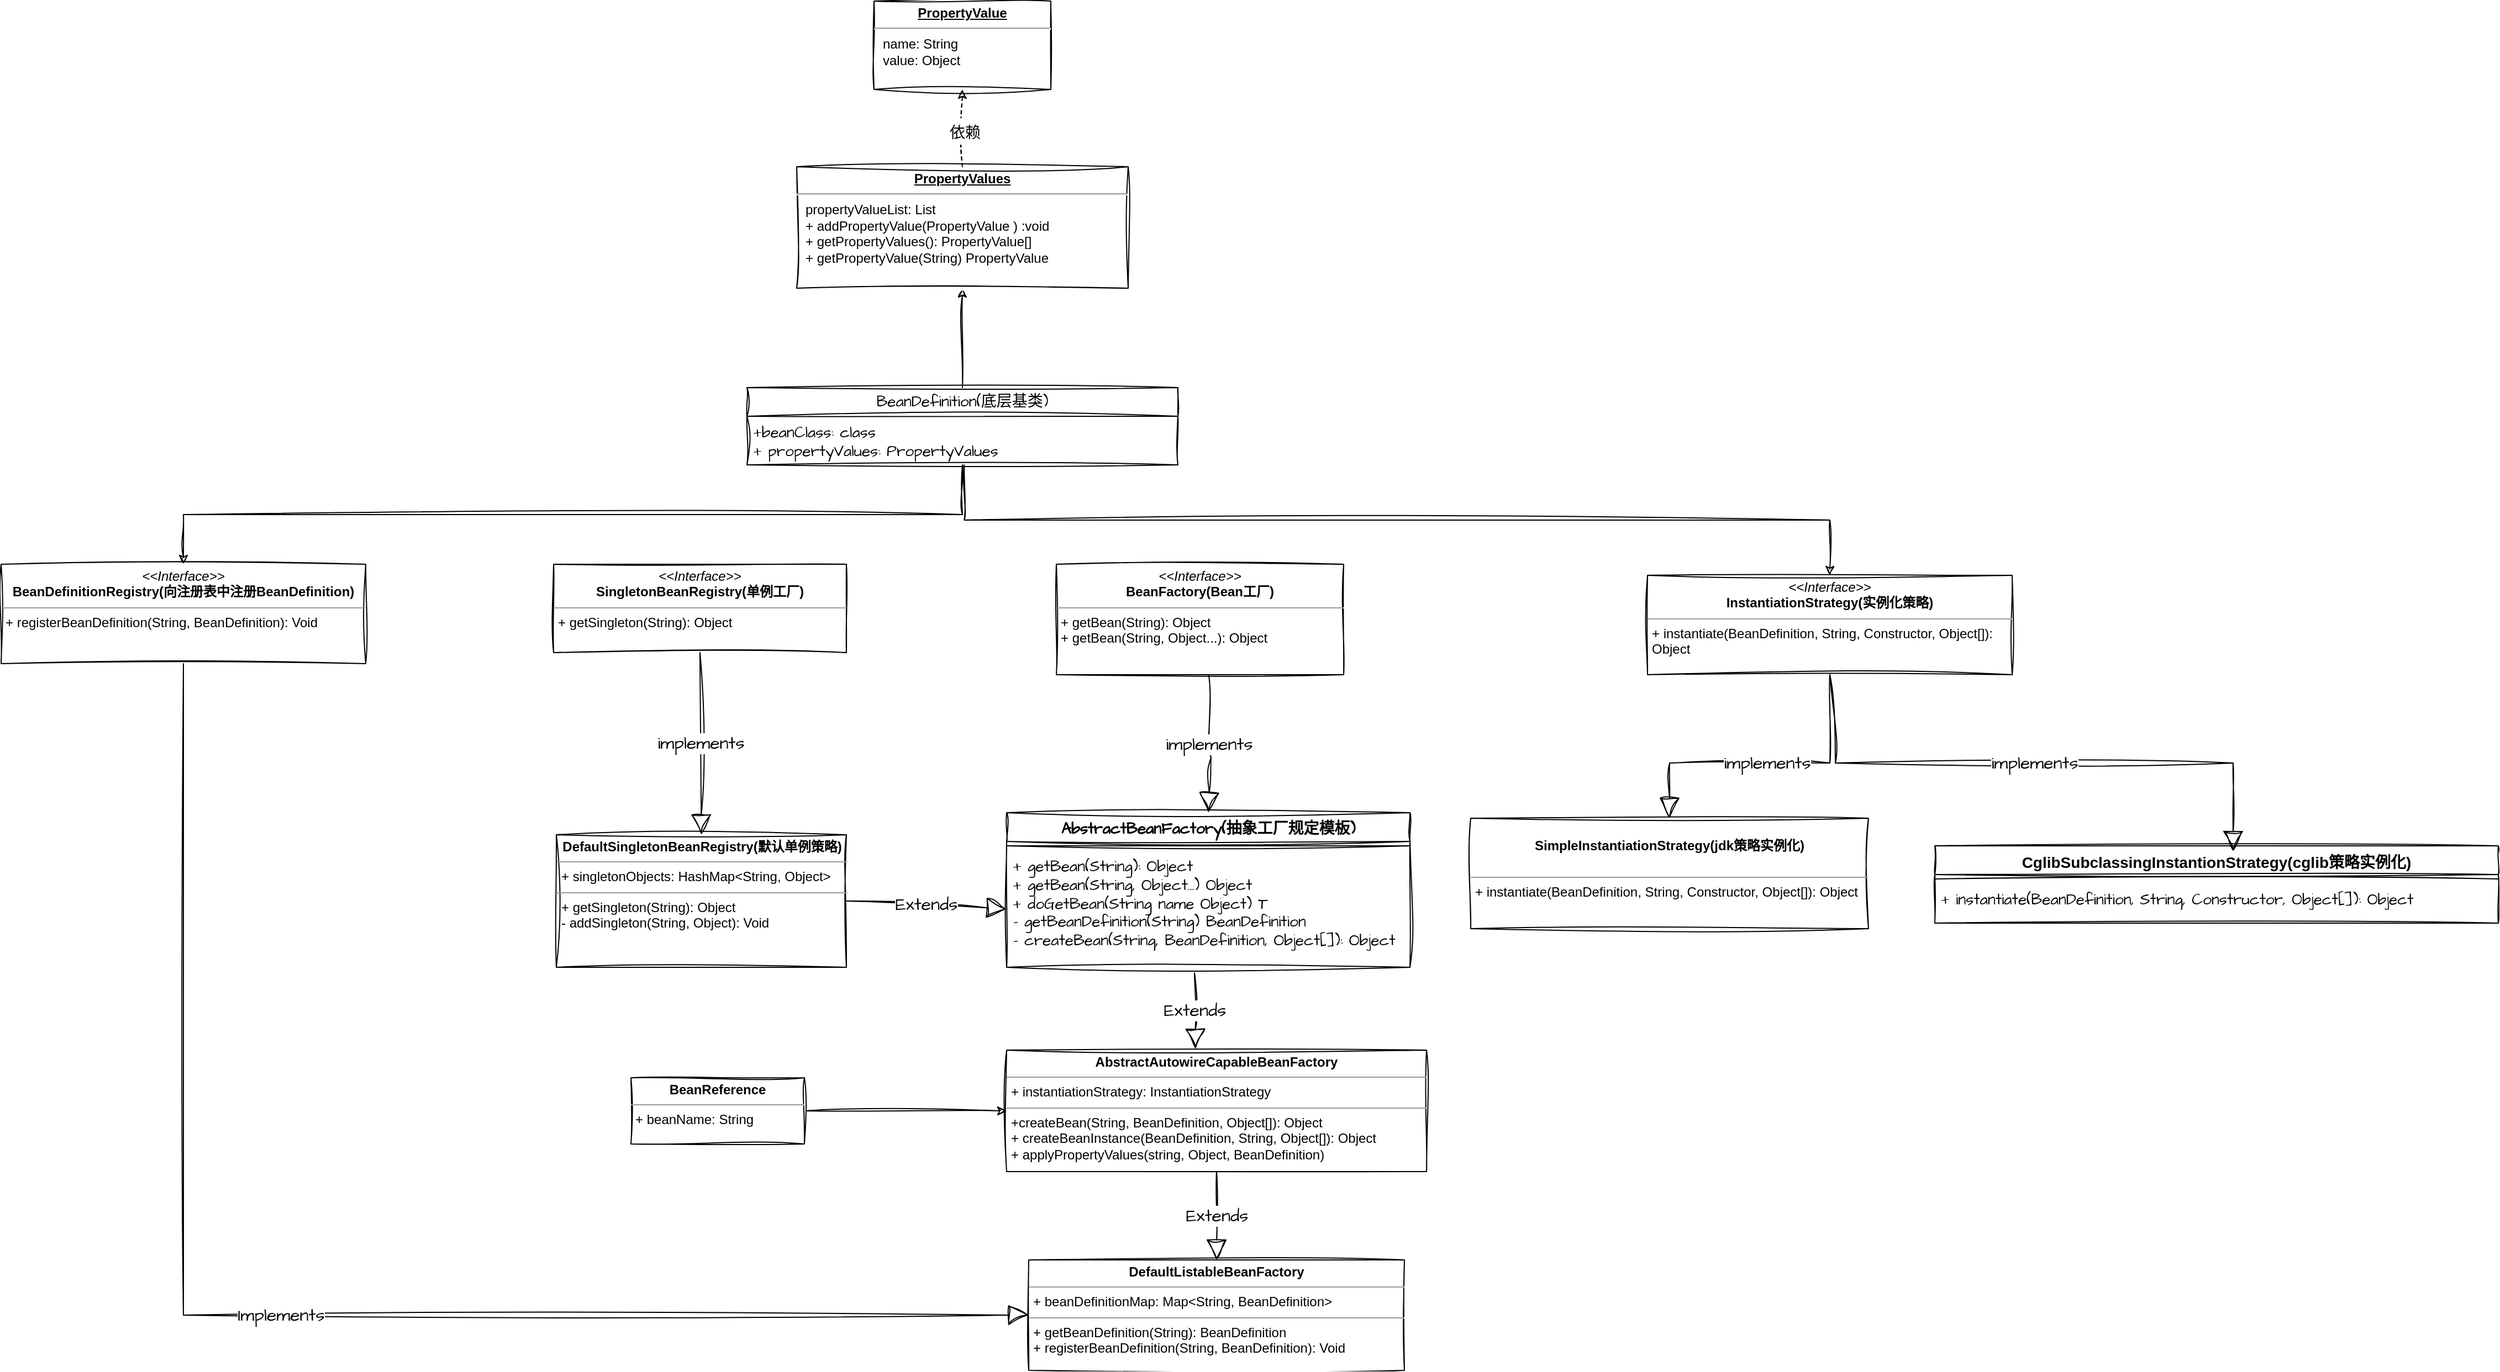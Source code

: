 <mxfile version="22.1.2" type="device">
  <diagram name="第 1 页" id="NsLWusmWiOW7Hp4eCmom">
    <mxGraphModel dx="1026" dy="1839" grid="1" gridSize="10" guides="1" tooltips="1" connect="1" arrows="1" fold="1" page="1" pageScale="1" pageWidth="827" pageHeight="1169" math="0" shadow="0">
      <root>
        <mxCell id="0" />
        <mxCell id="1" parent="0" />
        <mxCell id="tUPstuCUPOMI86zpNg3--26" style="edgeStyle=orthogonalEdgeStyle;rounded=0;sketch=1;hachureGap=4;jiggle=2;curveFitting=1;orthogonalLoop=1;jettySize=auto;html=1;exitX=0.5;exitY=1;exitDx=0;exitDy=0;fontFamily=Architects Daughter;fontSource=https%3A%2F%2Ffonts.googleapis.com%2Fcss%3Ffamily%3DArchitects%2BDaughter;fontSize=16;" edge="1" parent="1" source="tUPstuCUPOMI86zpNg3--1" target="tUPstuCUPOMI86zpNg3--11">
          <mxGeometry relative="1" as="geometry" />
        </mxCell>
        <mxCell id="tUPstuCUPOMI86zpNg3--28" style="edgeStyle=orthogonalEdgeStyle;rounded=0;sketch=1;hachureGap=4;jiggle=2;curveFitting=1;orthogonalLoop=1;jettySize=auto;html=1;fontFamily=Architects Daughter;fontSource=https%3A%2F%2Ffonts.googleapis.com%2Fcss%3Ffamily%3DArchitects%2BDaughter;fontSize=16;exitX=0.504;exitY=1;exitDx=0;exitDy=0;exitPerimeter=0;" edge="1" parent="1" source="tUPstuCUPOMI86zpNg3--2" target="tUPstuCUPOMI86zpNg3--12">
          <mxGeometry relative="1" as="geometry" />
        </mxCell>
        <mxCell id="tUPstuCUPOMI86zpNg3--51" value="" style="edgeStyle=orthogonalEdgeStyle;rounded=0;sketch=1;hachureGap=4;jiggle=2;curveFitting=1;orthogonalLoop=1;jettySize=auto;html=1;fontFamily=Architects Daughter;fontSource=https%3A%2F%2Ffonts.googleapis.com%2Fcss%3Ffamily%3DArchitects%2BDaughter;fontSize=16;" edge="1" parent="1" source="tUPstuCUPOMI86zpNg3--1" target="tUPstuCUPOMI86zpNg3--48">
          <mxGeometry relative="1" as="geometry" />
        </mxCell>
        <mxCell id="tUPstuCUPOMI86zpNg3--1" value="BeanDefinition(底层基类)" style="swimlane;fontStyle=0;childLayout=stackLayout;horizontal=1;startSize=26;fillColor=none;horizontalStack=0;resizeParent=1;resizeParentMax=0;resizeLast=0;collapsible=1;marginBottom=0;whiteSpace=wrap;html=1;sketch=1;hachureGap=4;jiggle=2;curveFitting=1;fontFamily=Architects Daughter;fontSource=https%3A%2F%2Ffonts.googleapis.com%2Fcss%3Ffamily%3DArchitects%2BDaughter;fontSize=14;" vertex="1" parent="1">
          <mxGeometry x="685" width="390" height="70" as="geometry">
            <mxRectangle x="20" y="30" width="170" height="40" as="alternateBounds" />
          </mxGeometry>
        </mxCell>
        <mxCell id="tUPstuCUPOMI86zpNg3--2" value="+beanClass: class&lt;br&gt;+ propertyValues: PropertyValues" style="text;strokeColor=none;fillColor=none;align=left;verticalAlign=top;spacingLeft=4;spacingRight=4;overflow=hidden;rotatable=0;points=[[0,0.5],[1,0.5]];portConstraint=eastwest;whiteSpace=wrap;html=1;fontSize=14;fontFamily=Architects Daughter;" vertex="1" parent="tUPstuCUPOMI86zpNg3--1">
          <mxGeometry y="26" width="390" height="44" as="geometry" />
        </mxCell>
        <mxCell id="tUPstuCUPOMI86zpNg3--9" value="&lt;p style=&quot;margin:0px;margin-top:4px;text-align:center;&quot;&gt;&lt;i&gt;&amp;lt;&amp;lt;Interface&amp;gt;&amp;gt;&lt;/i&gt;&lt;br&gt;&lt;b&gt;BeanFactory(Bean工厂)&lt;/b&gt;&lt;/p&gt;&lt;hr size=&quot;1&quot;&gt;&lt;p style=&quot;margin:0px;margin-left:4px;&quot;&gt;+ getBean(String): Object&lt;br&gt;+ getBean(String, Object...): Object&lt;/p&gt;" style="verticalAlign=top;align=left;overflow=fill;fontSize=12;fontFamily=Helvetica;html=1;whiteSpace=wrap;sketch=1;hachureGap=4;jiggle=2;curveFitting=1;fontSource=https%3A%2F%2Ffonts.googleapis.com%2Fcss%3Ffamily%3DArchitects%2BDaughter;" vertex="1" parent="1">
          <mxGeometry x="965" y="160" width="260" height="100" as="geometry" />
        </mxCell>
        <mxCell id="tUPstuCUPOMI86zpNg3--10" value="&lt;p style=&quot;margin:0px;margin-top:4px;text-align:center;&quot;&gt;&lt;i&gt;&amp;lt;&amp;lt;Interface&amp;gt;&amp;gt;&lt;/i&gt;&lt;br&gt;&lt;b&gt;SingletonBeanRegistry(单例工厂)&lt;/b&gt;&lt;/p&gt;&lt;hr size=&quot;1&quot;&gt;&lt;p style=&quot;margin:0px;margin-left:4px;&quot;&gt;+ getSingleton(String): Object&lt;br&gt;&lt;/p&gt;" style="verticalAlign=top;align=left;overflow=fill;fontSize=12;fontFamily=Helvetica;html=1;whiteSpace=wrap;sketch=1;hachureGap=4;jiggle=2;curveFitting=1;fontSource=https%3A%2F%2Ffonts.googleapis.com%2Fcss%3Ffamily%3DArchitects%2BDaughter;" vertex="1" parent="1">
          <mxGeometry x="510" y="160" width="265" height="80" as="geometry" />
        </mxCell>
        <mxCell id="tUPstuCUPOMI86zpNg3--11" value="&lt;p style=&quot;margin:0px;margin-top:4px;text-align:center;&quot;&gt;&lt;i&gt;&amp;lt;&amp;lt;Interface&amp;gt;&amp;gt;&lt;/i&gt;&lt;br&gt;&lt;b&gt;BeanDefinitionRegistry(向注册表中注册BeanDefinition)&lt;/b&gt;&lt;/p&gt;&lt;hr size=&quot;1&quot;&gt;&lt;p style=&quot;margin:0px;margin-left:4px;&quot;&gt;+ registerBeanDefinition(String, BeanDefinition): Void&lt;br&gt;&lt;/p&gt;" style="verticalAlign=top;align=left;overflow=fill;fontSize=12;fontFamily=Helvetica;html=1;whiteSpace=wrap;sketch=1;hachureGap=4;jiggle=2;curveFitting=1;fontSource=https%3A%2F%2Ffonts.googleapis.com%2Fcss%3Ffamily%3DArchitects%2BDaughter;" vertex="1" parent="1">
          <mxGeometry x="10" y="160" width="330" height="90" as="geometry" />
        </mxCell>
        <mxCell id="tUPstuCUPOMI86zpNg3--12" value="&lt;p style=&quot;margin:0px;margin-top:4px;text-align:center;&quot;&gt;&lt;i&gt;&amp;lt;&amp;lt;Interface&amp;gt;&amp;gt;&lt;/i&gt;&lt;br&gt;&lt;b&gt;InstantiationStrategy(实例化策略)&lt;/b&gt;&lt;/p&gt;&lt;hr size=&quot;1&quot;&gt;&lt;p style=&quot;margin:0px;margin-left:4px;&quot;&gt;&lt;/p&gt;&lt;p style=&quot;margin:0px;margin-left:4px;&quot;&gt;+ instantiate(BeanDefinition, String, Constructor, Object[]): Object&lt;/p&gt;" style="verticalAlign=top;align=left;overflow=fill;fontSize=12;fontFamily=Helvetica;html=1;whiteSpace=wrap;sketch=1;hachureGap=4;jiggle=2;curveFitting=1;fontSource=https%3A%2F%2Ffonts.googleapis.com%2Fcss%3Ffamily%3DArchitects%2BDaughter;" vertex="1" parent="1">
          <mxGeometry x="1500" y="170" width="330" height="90" as="geometry" />
        </mxCell>
        <mxCell id="tUPstuCUPOMI86zpNg3--13" value="AbstractBeanFactory(抽象工厂规定模板)" style="swimlane;fontStyle=1;align=center;verticalAlign=top;childLayout=stackLayout;horizontal=1;startSize=26;horizontalStack=0;resizeParent=1;resizeParentMax=0;resizeLast=0;collapsible=1;marginBottom=0;whiteSpace=wrap;html=1;sketch=1;hachureGap=4;jiggle=2;curveFitting=1;fontFamily=Architects Daughter;fontSource=https%3A%2F%2Ffonts.googleapis.com%2Fcss%3Ffamily%3DArchitects%2BDaughter;fontSize=14;" vertex="1" parent="1">
          <mxGeometry x="920" y="385" width="365" height="140" as="geometry" />
        </mxCell>
        <mxCell id="tUPstuCUPOMI86zpNg3--15" value="" style="line;strokeWidth=1;fillColor=none;align=left;verticalAlign=middle;spacingTop=-1;spacingLeft=3;spacingRight=3;rotatable=0;labelPosition=right;points=[];portConstraint=eastwest;strokeColor=inherit;sketch=1;hachureGap=4;jiggle=2;curveFitting=1;fontFamily=Architects Daughter;fontSource=https%3A%2F%2Ffonts.googleapis.com%2Fcss%3Ffamily%3DArchitects%2BDaughter;fontSize=14;" vertex="1" parent="tUPstuCUPOMI86zpNg3--13">
          <mxGeometry y="26" width="365" height="8" as="geometry" />
        </mxCell>
        <mxCell id="tUPstuCUPOMI86zpNg3--16" value="+ getBean(String): Object&lt;br&gt;+ getBean(String, Object...) Object&lt;br&gt;+ doGetBean(String name Object) T&lt;br&gt;- getBeanDefinition(String) BeanDefinition&lt;br&gt;- createBean(String, BeanDefinition, Object[]): Object" style="text;strokeColor=none;fillColor=none;align=left;verticalAlign=top;spacingLeft=4;spacingRight=4;overflow=hidden;rotatable=0;points=[[0,0.5],[1,0.5]];portConstraint=eastwest;whiteSpace=wrap;html=1;fontSize=14;fontFamily=Architects Daughter;" vertex="1" parent="tUPstuCUPOMI86zpNg3--13">
          <mxGeometry y="34" width="365" height="106" as="geometry" />
        </mxCell>
        <mxCell id="tUPstuCUPOMI86zpNg3--29" value="implements" style="endArrow=block;endSize=16;endFill=0;html=1;rounded=0;sketch=1;hachureGap=4;jiggle=2;curveFitting=1;fontFamily=Architects Daughter;fontSource=https%3A%2F%2Ffonts.googleapis.com%2Fcss%3Ffamily%3DArchitects%2BDaughter;fontSize=16;exitX=0.531;exitY=1.01;exitDx=0;exitDy=0;exitPerimeter=0;entryX=0.5;entryY=0;entryDx=0;entryDy=0;" edge="1" parent="1" source="tUPstuCUPOMI86zpNg3--9" target="tUPstuCUPOMI86zpNg3--13">
          <mxGeometry width="160" relative="1" as="geometry">
            <mxPoint x="778" y="260" as="sourcePoint" />
            <mxPoint x="815" y="375" as="targetPoint" />
            <Array as="points">
              <mxPoint x="1103" y="325" />
              <mxPoint x="1105" y="335" />
            </Array>
          </mxGeometry>
        </mxCell>
        <mxCell id="tUPstuCUPOMI86zpNg3--30" value="&lt;font face=&quot;Helvetica&quot;&gt;CglibSubclassingInstantionStrategy(cglib策略实例化)&lt;/font&gt;" style="swimlane;fontStyle=1;align=center;verticalAlign=top;childLayout=stackLayout;horizontal=1;startSize=26;horizontalStack=0;resizeParent=1;resizeParentMax=0;resizeLast=0;collapsible=1;marginBottom=0;whiteSpace=wrap;html=1;sketch=1;hachureGap=4;jiggle=2;curveFitting=1;fontFamily=Architects Daughter;fontSource=https%3A%2F%2Ffonts.googleapis.com%2Fcss%3Ffamily%3DArchitects%2BDaughter;fontSize=14;" vertex="1" parent="1">
          <mxGeometry x="1760" y="415" width="510" height="70" as="geometry" />
        </mxCell>
        <mxCell id="tUPstuCUPOMI86zpNg3--32" value="" style="line;strokeWidth=1;fillColor=none;align=left;verticalAlign=middle;spacingTop=-1;spacingLeft=3;spacingRight=3;rotatable=0;labelPosition=right;points=[];portConstraint=eastwest;strokeColor=inherit;sketch=1;hachureGap=4;jiggle=2;curveFitting=1;fontFamily=Architects Daughter;fontSource=https%3A%2F%2Ffonts.googleapis.com%2Fcss%3Ffamily%3DArchitects%2BDaughter;fontSize=14;" vertex="1" parent="tUPstuCUPOMI86zpNg3--30">
          <mxGeometry y="26" width="510" height="8" as="geometry" />
        </mxCell>
        <mxCell id="tUPstuCUPOMI86zpNg3--33" value="+ instantiate(BeanDefinition, String, Constructor, Object[]): Object" style="text;strokeColor=none;fillColor=none;align=left;verticalAlign=top;spacingLeft=4;spacingRight=4;overflow=hidden;rotatable=0;points=[[0,0.5],[1,0.5]];portConstraint=eastwest;whiteSpace=wrap;html=1;fontSize=14;fontFamily=Architects Daughter;" vertex="1" parent="tUPstuCUPOMI86zpNg3--30">
          <mxGeometry y="34" width="510" height="36" as="geometry" />
        </mxCell>
        <mxCell id="tUPstuCUPOMI86zpNg3--35" value="implements" style="endArrow=block;endSize=16;endFill=0;html=1;rounded=0;sketch=1;hachureGap=4;jiggle=2;curveFitting=1;fontFamily=Architects Daughter;fontSource=https%3A%2F%2Ffonts.googleapis.com%2Fcss%3Ffamily%3DArchitects%2BDaughter;fontSize=16;exitX=0.5;exitY=1;exitDx=0;exitDy=0;entryX=0.5;entryY=0;entryDx=0;entryDy=0;" edge="1" parent="1" source="tUPstuCUPOMI86zpNg3--12" target="tUPstuCUPOMI86zpNg3--37">
          <mxGeometry width="160" relative="1" as="geometry">
            <mxPoint x="1610" y="300" as="sourcePoint" />
            <mxPoint x="2020" y="410" as="targetPoint" />
            <Array as="points">
              <mxPoint x="1665" y="340" />
              <mxPoint x="1520" y="340" />
            </Array>
          </mxGeometry>
        </mxCell>
        <mxCell id="tUPstuCUPOMI86zpNg3--37" value="&lt;p style=&quot;margin:0px;margin-top:4px;text-align:center;&quot;&gt;&lt;br&gt;&lt;b&gt;SimpleInstantiationStrategy(jdk策略实例化)&lt;/b&gt;&lt;/p&gt;&lt;p style=&quot;margin:0px;margin-left:4px;&quot;&gt;&lt;br&gt;&lt;/p&gt;&lt;hr size=&quot;1&quot;&gt;&lt;p style=&quot;margin:0px;margin-left:4px;&quot;&gt;+ instantiate(BeanDefinition, String, Constructor, Object[]): Object&lt;br&gt;&lt;/p&gt;" style="verticalAlign=top;align=left;overflow=fill;fontSize=12;fontFamily=Helvetica;html=1;whiteSpace=wrap;sketch=1;hachureGap=4;jiggle=2;curveFitting=1;fontSource=https%3A%2F%2Ffonts.googleapis.com%2Fcss%3Ffamily%3DArchitects%2BDaughter;" vertex="1" parent="1">
          <mxGeometry x="1340" y="390" width="360" height="100" as="geometry" />
        </mxCell>
        <mxCell id="tUPstuCUPOMI86zpNg3--38" value="implements" style="endArrow=block;endSize=16;endFill=0;html=1;rounded=0;sketch=1;hachureGap=4;jiggle=2;curveFitting=1;fontFamily=Architects Daughter;fontSource=https%3A%2F%2Ffonts.googleapis.com%2Fcss%3Ffamily%3DArchitects%2BDaughter;fontSize=16;exitX=0.5;exitY=1;exitDx=0;exitDy=0;" edge="1" parent="1" source="tUPstuCUPOMI86zpNg3--12">
          <mxGeometry width="160" relative="1" as="geometry">
            <mxPoint x="1675" y="270" as="sourcePoint" />
            <mxPoint x="2030" y="420" as="targetPoint" />
            <Array as="points">
              <mxPoint x="1670" y="340" />
              <mxPoint x="2030" y="340" />
            </Array>
          </mxGeometry>
        </mxCell>
        <mxCell id="tUPstuCUPOMI86zpNg3--39" value="&lt;p style=&quot;margin:0px;margin-top:4px;text-align:center;&quot;&gt;&lt;b&gt;DefaultSingletonBeanRegistry(默认单例策略)&lt;/b&gt;&lt;/p&gt;&lt;hr size=&quot;1&quot;&gt;&lt;p style=&quot;margin:0px;margin-left:4px;&quot;&gt;+ singletonObjects: HashMap&amp;lt;String, Object&amp;gt;&lt;br&gt;&lt;/p&gt;&lt;hr size=&quot;1&quot;&gt;&lt;p style=&quot;margin:0px;margin-left:4px;&quot;&gt;+ getSingleton(String): Object&lt;br&gt;- addSingleton(String, Object): Void&lt;/p&gt;" style="verticalAlign=top;align=left;overflow=fill;fontSize=12;fontFamily=Helvetica;html=1;whiteSpace=wrap;sketch=1;hachureGap=4;jiggle=2;curveFitting=1;fontSource=https%3A%2F%2Ffonts.googleapis.com%2Fcss%3Ffamily%3DArchitects%2BDaughter;" vertex="1" parent="1">
          <mxGeometry x="512.5" y="405" width="262.5" height="120" as="geometry" />
        </mxCell>
        <mxCell id="tUPstuCUPOMI86zpNg3--40" value="implements" style="endArrow=block;endSize=16;endFill=0;html=1;rounded=0;sketch=1;hachureGap=4;jiggle=2;curveFitting=1;fontFamily=Architects Daughter;fontSource=https%3A%2F%2Ffonts.googleapis.com%2Fcss%3Ffamily%3DArchitects%2BDaughter;fontSize=16;exitX=0.5;exitY=1;exitDx=0;exitDy=0;entryX=0.5;entryY=0;entryDx=0;entryDy=0;" edge="1" parent="1" source="tUPstuCUPOMI86zpNg3--10" target="tUPstuCUPOMI86zpNg3--39">
          <mxGeometry width="160" relative="1" as="geometry">
            <mxPoint x="740" y="330" as="sourcePoint" />
            <mxPoint x="900" y="330" as="targetPoint" />
          </mxGeometry>
        </mxCell>
        <mxCell id="tUPstuCUPOMI86zpNg3--41" value="Extends" style="endArrow=block;endSize=16;endFill=0;html=1;rounded=0;sketch=1;hachureGap=4;jiggle=2;curveFitting=1;fontFamily=Architects Daughter;fontSource=https%3A%2F%2Ffonts.googleapis.com%2Fcss%3Ffamily%3DArchitects%2BDaughter;fontSize=16;exitX=1;exitY=0.5;exitDx=0;exitDy=0;entryX=0;entryY=0.5;entryDx=0;entryDy=0;" edge="1" parent="1" source="tUPstuCUPOMI86zpNg3--39" target="tUPstuCUPOMI86zpNg3--16">
          <mxGeometry width="160" relative="1" as="geometry">
            <mxPoint x="780" y="550" as="sourcePoint" />
            <mxPoint x="940" y="550" as="targetPoint" />
          </mxGeometry>
        </mxCell>
        <mxCell id="tUPstuCUPOMI86zpNg3--42" value="&lt;p style=&quot;margin:0px;margin-top:4px;text-align:center;&quot;&gt;&lt;b&gt;AbstractAutowireCapableBeanFactory&lt;/b&gt;&lt;/p&gt;&lt;hr size=&quot;1&quot;&gt;&lt;p style=&quot;margin:0px;margin-left:4px;&quot;&gt;+ instantiationStrategy: InstantiationStrategy&lt;br&gt;&lt;/p&gt;&lt;hr size=&quot;1&quot;&gt;&lt;p style=&quot;margin:0px;margin-left:4px;&quot;&gt;+createBean(String, BeanDefinition, Object[]): Object&lt;br&gt;+ createBeanInstance(BeanDefinition, String, Object[]): Object&lt;/p&gt;&lt;p style=&quot;margin:0px;margin-left:4px;&quot;&gt;+ applyPropertyValues(string, Object, BeanDefinition)&lt;/p&gt;" style="verticalAlign=top;align=left;overflow=fill;fontSize=12;fontFamily=Helvetica;html=1;whiteSpace=wrap;sketch=1;hachureGap=4;jiggle=2;curveFitting=1;fontSource=https%3A%2F%2Ffonts.googleapis.com%2Fcss%3Ffamily%3DArchitects%2BDaughter;" vertex="1" parent="1">
          <mxGeometry x="920" y="600" width="380" height="110" as="geometry" />
        </mxCell>
        <mxCell id="tUPstuCUPOMI86zpNg3--43" value="Extends" style="endArrow=block;endSize=16;endFill=0;html=1;rounded=0;sketch=1;hachureGap=4;jiggle=2;curveFitting=1;fontFamily=Architects Daughter;fontSource=https%3A%2F%2Ffonts.googleapis.com%2Fcss%3Ffamily%3DArchitects%2BDaughter;fontSize=16;entryX=0.45;entryY=-0.009;entryDx=0;entryDy=0;entryPerimeter=0;" edge="1" parent="1" target="tUPstuCUPOMI86zpNg3--42">
          <mxGeometry width="160" relative="1" as="geometry">
            <mxPoint x="1090" y="530" as="sourcePoint" />
            <mxPoint x="780" y="650" as="targetPoint" />
          </mxGeometry>
        </mxCell>
        <mxCell id="tUPstuCUPOMI86zpNg3--44" value="&lt;p style=&quot;margin:0px;margin-top:4px;text-align:center;&quot;&gt;&lt;b&gt;DefaultListableBeanFactory&lt;/b&gt;&lt;/p&gt;&lt;hr size=&quot;1&quot;&gt;&lt;p style=&quot;margin:0px;margin-left:4px;&quot;&gt;+ beanDefinitionMap: Map&amp;lt;String, BeanDefinition&amp;gt;&lt;br&gt;&lt;/p&gt;&lt;hr size=&quot;1&quot;&gt;&lt;p style=&quot;margin:0px;margin-left:4px;&quot;&gt;+ getBeanDefinition(String): BeanDefinition&lt;br&gt;+ registerBeanDefinition(String, BeanDefinition): Void&lt;/p&gt;" style="verticalAlign=top;align=left;overflow=fill;fontSize=12;fontFamily=Helvetica;html=1;whiteSpace=wrap;sketch=1;hachureGap=4;jiggle=2;curveFitting=1;fontSource=https%3A%2F%2Ffonts.googleapis.com%2Fcss%3Ffamily%3DArchitects%2BDaughter;" vertex="1" parent="1">
          <mxGeometry x="940" y="790" width="340" height="100" as="geometry" />
        </mxCell>
        <mxCell id="tUPstuCUPOMI86zpNg3--45" value="Extends" style="endArrow=block;endSize=16;endFill=0;html=1;rounded=0;sketch=1;hachureGap=4;jiggle=2;curveFitting=1;fontFamily=Architects Daughter;fontSource=https%3A%2F%2Ffonts.googleapis.com%2Fcss%3Ffamily%3DArchitects%2BDaughter;fontSize=16;entryX=0.5;entryY=0;entryDx=0;entryDy=0;exitX=0.5;exitY=1;exitDx=0;exitDy=0;" edge="1" parent="1" source="tUPstuCUPOMI86zpNg3--42" target="tUPstuCUPOMI86zpNg3--44">
          <mxGeometry width="160" relative="1" as="geometry">
            <mxPoint x="1100" y="540" as="sourcePoint" />
            <mxPoint x="1101" y="609" as="targetPoint" />
          </mxGeometry>
        </mxCell>
        <mxCell id="tUPstuCUPOMI86zpNg3--46" value="Implements" style="endArrow=block;endSize=16;endFill=0;html=1;rounded=0;sketch=1;hachureGap=4;jiggle=2;curveFitting=1;fontFamily=Architects Daughter;fontSource=https%3A%2F%2Ffonts.googleapis.com%2Fcss%3Ffamily%3DArchitects%2BDaughter;fontSize=16;exitX=0.5;exitY=1;exitDx=0;exitDy=0;entryX=0;entryY=0.5;entryDx=0;entryDy=0;" edge="1" parent="1" source="tUPstuCUPOMI86zpNg3--11" target="tUPstuCUPOMI86zpNg3--44">
          <mxGeometry x="0.001" width="160" relative="1" as="geometry">
            <mxPoint x="220" y="740" as="sourcePoint" />
            <mxPoint x="380" y="740" as="targetPoint" />
            <Array as="points">
              <mxPoint x="175" y="840" />
            </Array>
            <mxPoint as="offset" />
          </mxGeometry>
        </mxCell>
        <mxCell id="tUPstuCUPOMI86zpNg3--47" value="&lt;p style=&quot;margin:0px;margin-top:4px;text-align:center;text-decoration:underline;&quot;&gt;&lt;b&gt;PropertyValue&lt;/b&gt;&lt;/p&gt;&lt;hr&gt;&lt;p style=&quot;margin:0px;margin-left:8px;&quot;&gt;name: String&lt;/p&gt;&lt;p style=&quot;margin:0px;margin-left:8px;&quot;&gt;value: Object&lt;/p&gt;" style="verticalAlign=top;align=left;overflow=fill;fontSize=12;fontFamily=Helvetica;html=1;whiteSpace=wrap;sketch=1;hachureGap=4;jiggle=2;curveFitting=1;fontSource=https%3A%2F%2Ffonts.googleapis.com%2Fcss%3Ffamily%3DArchitects%2BDaughter;" vertex="1" parent="1">
          <mxGeometry x="800" y="-350" width="160" height="80" as="geometry" />
        </mxCell>
        <mxCell id="tUPstuCUPOMI86zpNg3--49" value="" style="edgeStyle=orthogonalEdgeStyle;rounded=0;sketch=1;hachureGap=4;jiggle=2;curveFitting=1;orthogonalLoop=1;jettySize=auto;html=1;fontFamily=Architects Daughter;fontSource=https%3A%2F%2Ffonts.googleapis.com%2Fcss%3Ffamily%3DArchitects%2BDaughter;fontSize=16;dashed=1;" edge="1" parent="1" source="tUPstuCUPOMI86zpNg3--48" target="tUPstuCUPOMI86zpNg3--47">
          <mxGeometry relative="1" as="geometry" />
        </mxCell>
        <mxCell id="tUPstuCUPOMI86zpNg3--50" value="&lt;font style=&quot;font-size: 14px;&quot;&gt;依赖&lt;/font&gt;" style="edgeLabel;html=1;align=center;verticalAlign=middle;resizable=0;points=[];fontSize=20;fontFamily=Architects Daughter;" vertex="1" connectable="0" parent="tUPstuCUPOMI86zpNg3--49">
          <mxGeometry x="-0.057" y="-1" relative="1" as="geometry">
            <mxPoint x="1" as="offset" />
          </mxGeometry>
        </mxCell>
        <mxCell id="tUPstuCUPOMI86zpNg3--48" value="&lt;p style=&quot;margin:0px;margin-top:4px;text-align:center;text-decoration:underline;&quot;&gt;&lt;b&gt;PropertyValues&lt;/b&gt;&lt;/p&gt;&lt;hr&gt;&lt;p style=&quot;margin:0px;margin-left:8px;&quot;&gt;propertyValueList: List&lt;br&gt;+ addPropertyValue(PropertyValue ) :void&lt;br&gt;+ getPropertyValues(): PropertyValue[]&lt;/p&gt;&lt;p style=&quot;margin:0px;margin-left:8px;&quot;&gt;+ getPropertyValue(String) PropertyValue&lt;/p&gt;" style="verticalAlign=top;align=left;overflow=fill;fontSize=12;fontFamily=Helvetica;html=1;whiteSpace=wrap;sketch=1;hachureGap=4;jiggle=2;curveFitting=1;fontSource=https%3A%2F%2Ffonts.googleapis.com%2Fcss%3Ffamily%3DArchitects%2BDaughter;" vertex="1" parent="1">
          <mxGeometry x="730" y="-200" width="300" height="110" as="geometry" />
        </mxCell>
        <mxCell id="tUPstuCUPOMI86zpNg3--53" style="edgeStyle=orthogonalEdgeStyle;rounded=0;sketch=1;hachureGap=4;jiggle=2;curveFitting=1;orthogonalLoop=1;jettySize=auto;html=1;entryX=0;entryY=0.5;entryDx=0;entryDy=0;fontFamily=Architects Daughter;fontSource=https%3A%2F%2Ffonts.googleapis.com%2Fcss%3Ffamily%3DArchitects%2BDaughter;fontSize=16;" edge="1" parent="1" source="tUPstuCUPOMI86zpNg3--52" target="tUPstuCUPOMI86zpNg3--42">
          <mxGeometry relative="1" as="geometry" />
        </mxCell>
        <mxCell id="tUPstuCUPOMI86zpNg3--52" value="&lt;p style=&quot;margin:0px;margin-top:4px;text-align:center;&quot;&gt;&lt;b&gt;BeanReference&lt;/b&gt;&lt;/p&gt;&lt;hr size=&quot;1&quot;&gt;&lt;p style=&quot;margin:0px;margin-left:4px;&quot;&gt;+ beanName: String&lt;/p&gt;" style="verticalAlign=top;align=left;overflow=fill;fontSize=12;fontFamily=Helvetica;html=1;whiteSpace=wrap;sketch=1;hachureGap=4;jiggle=2;curveFitting=1;fontSource=https%3A%2F%2Ffonts.googleapis.com%2Fcss%3Ffamily%3DArchitects%2BDaughter;" vertex="1" parent="1">
          <mxGeometry x="580" y="625" width="157" height="60" as="geometry" />
        </mxCell>
      </root>
    </mxGraphModel>
  </diagram>
</mxfile>
